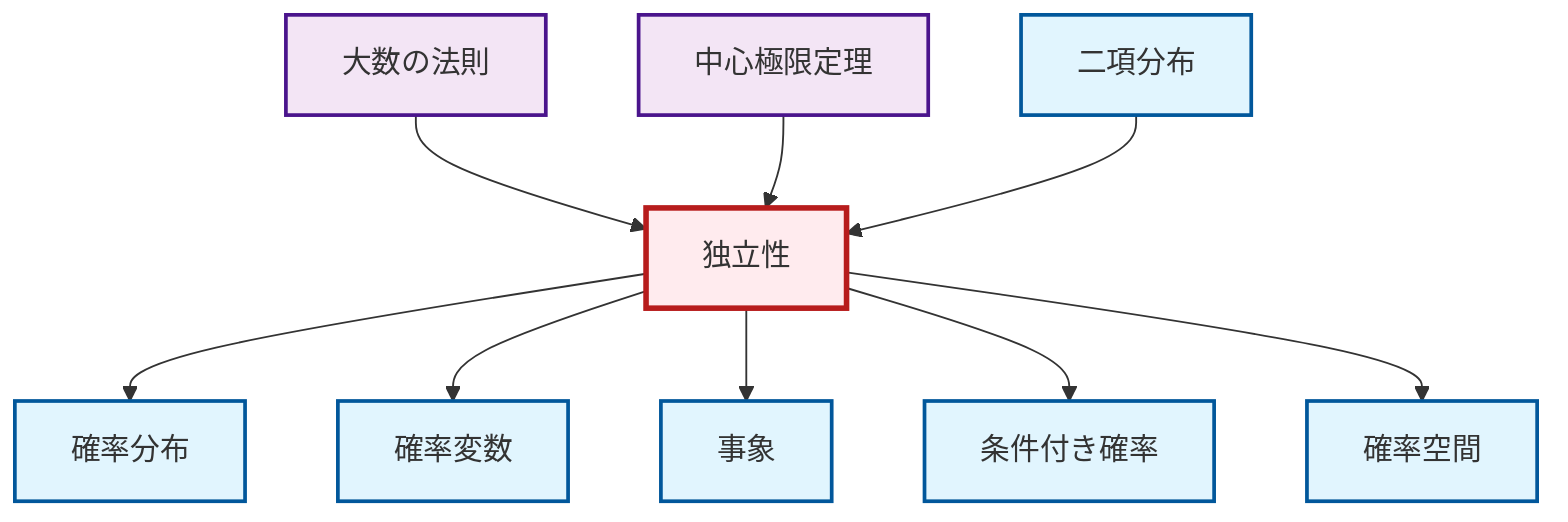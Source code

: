 graph TD
    classDef definition fill:#e1f5fe,stroke:#01579b,stroke-width:2px
    classDef theorem fill:#f3e5f5,stroke:#4a148c,stroke-width:2px
    classDef axiom fill:#fff3e0,stroke:#e65100,stroke-width:2px
    classDef example fill:#e8f5e9,stroke:#1b5e20,stroke-width:2px
    classDef current fill:#ffebee,stroke:#b71c1c,stroke-width:3px
    def-conditional-probability["条件付き確率"]:::definition
    thm-law-of-large-numbers["大数の法則"]:::theorem
    def-binomial-distribution["二項分布"]:::definition
    def-independence["独立性"]:::definition
    thm-central-limit["中心極限定理"]:::theorem
    def-probability-space["確率空間"]:::definition
    def-event["事象"]:::definition
    def-probability-distribution["確率分布"]:::definition
    def-random-variable["確率変数"]:::definition
    def-independence --> def-probability-distribution
    def-independence --> def-random-variable
    thm-law-of-large-numbers --> def-independence
    def-independence --> def-event
    def-independence --> def-conditional-probability
    def-independence --> def-probability-space
    thm-central-limit --> def-independence
    def-binomial-distribution --> def-independence
    class def-independence current